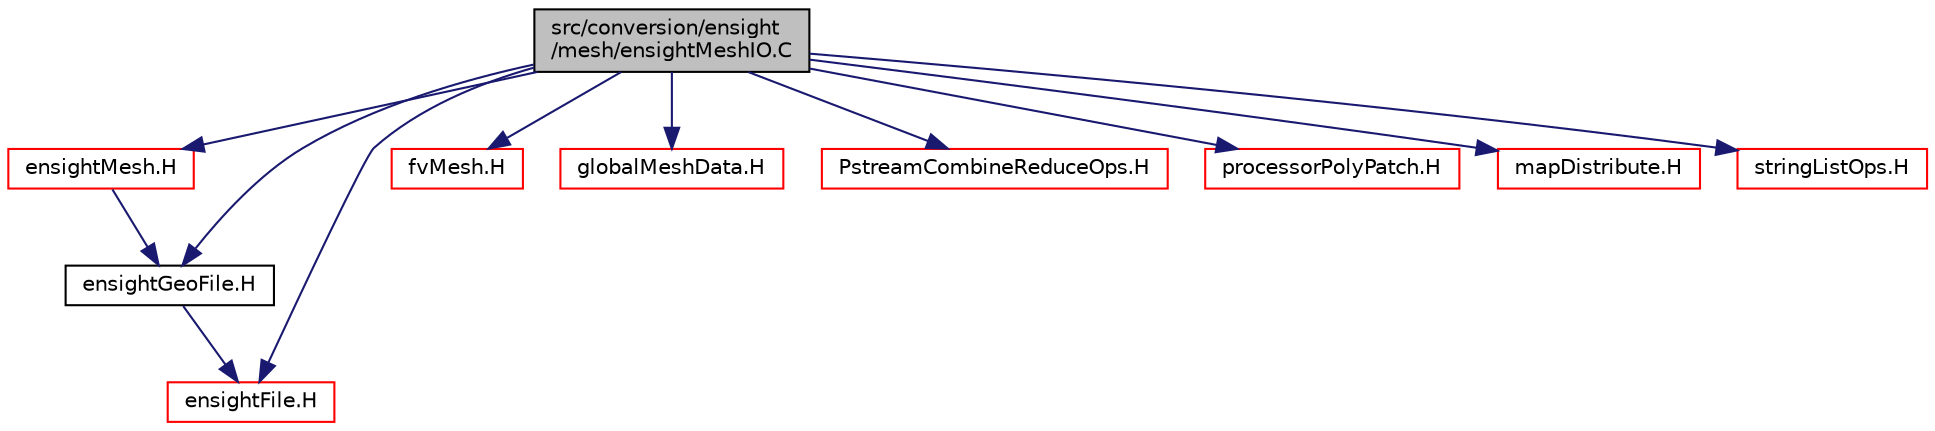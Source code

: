 digraph "src/conversion/ensight/mesh/ensightMeshIO.C"
{
  bgcolor="transparent";
  edge [fontname="Helvetica",fontsize="10",labelfontname="Helvetica",labelfontsize="10"];
  node [fontname="Helvetica",fontsize="10",shape=record];
  Node1 [label="src/conversion/ensight\l/mesh/ensightMeshIO.C",height=0.2,width=0.4,color="black", fillcolor="grey75", style="filled" fontcolor="black"];
  Node1 -> Node2 [color="midnightblue",fontsize="10",style="solid",fontname="Helvetica"];
  Node2 [label="ensightMesh.H",height=0.2,width=0.4,color="red",URL="$ensightMesh_8H.html"];
  Node2 -> Node3 [color="midnightblue",fontsize="10",style="solid",fontname="Helvetica"];
  Node3 [label="ensightGeoFile.H",height=0.2,width=0.4,color="black",URL="$ensightGeoFile_8H.html"];
  Node3 -> Node4 [color="midnightblue",fontsize="10",style="solid",fontname="Helvetica"];
  Node4 [label="ensightFile.H",height=0.2,width=0.4,color="red",URL="$ensightFile_8H.html"];
  Node1 -> Node5 [color="midnightblue",fontsize="10",style="solid",fontname="Helvetica"];
  Node5 [label="fvMesh.H",height=0.2,width=0.4,color="red",URL="$fvMesh_8H.html"];
  Node1 -> Node6 [color="midnightblue",fontsize="10",style="solid",fontname="Helvetica"];
  Node6 [label="globalMeshData.H",height=0.2,width=0.4,color="red",URL="$globalMeshData_8H.html"];
  Node1 -> Node7 [color="midnightblue",fontsize="10",style="solid",fontname="Helvetica"];
  Node7 [label="PstreamCombineReduceOps.H",height=0.2,width=0.4,color="red",URL="$PstreamCombineReduceOps_8H.html",tooltip="Combination-Reduction operation for a parallel run. The information from all nodes is collected on th..."];
  Node1 -> Node8 [color="midnightblue",fontsize="10",style="solid",fontname="Helvetica"];
  Node8 [label="processorPolyPatch.H",height=0.2,width=0.4,color="red",URL="$processorPolyPatch_8H.html"];
  Node1 -> Node9 [color="midnightblue",fontsize="10",style="solid",fontname="Helvetica"];
  Node9 [label="mapDistribute.H",height=0.2,width=0.4,color="red",URL="$mapDistribute_8H.html"];
  Node1 -> Node10 [color="midnightblue",fontsize="10",style="solid",fontname="Helvetica"];
  Node10 [label="stringListOps.H",height=0.2,width=0.4,color="red",URL="$stringListOps_8H.html",tooltip="Operations on lists of strings. "];
  Node1 -> Node4 [color="midnightblue",fontsize="10",style="solid",fontname="Helvetica"];
  Node1 -> Node3 [color="midnightblue",fontsize="10",style="solid",fontname="Helvetica"];
}
